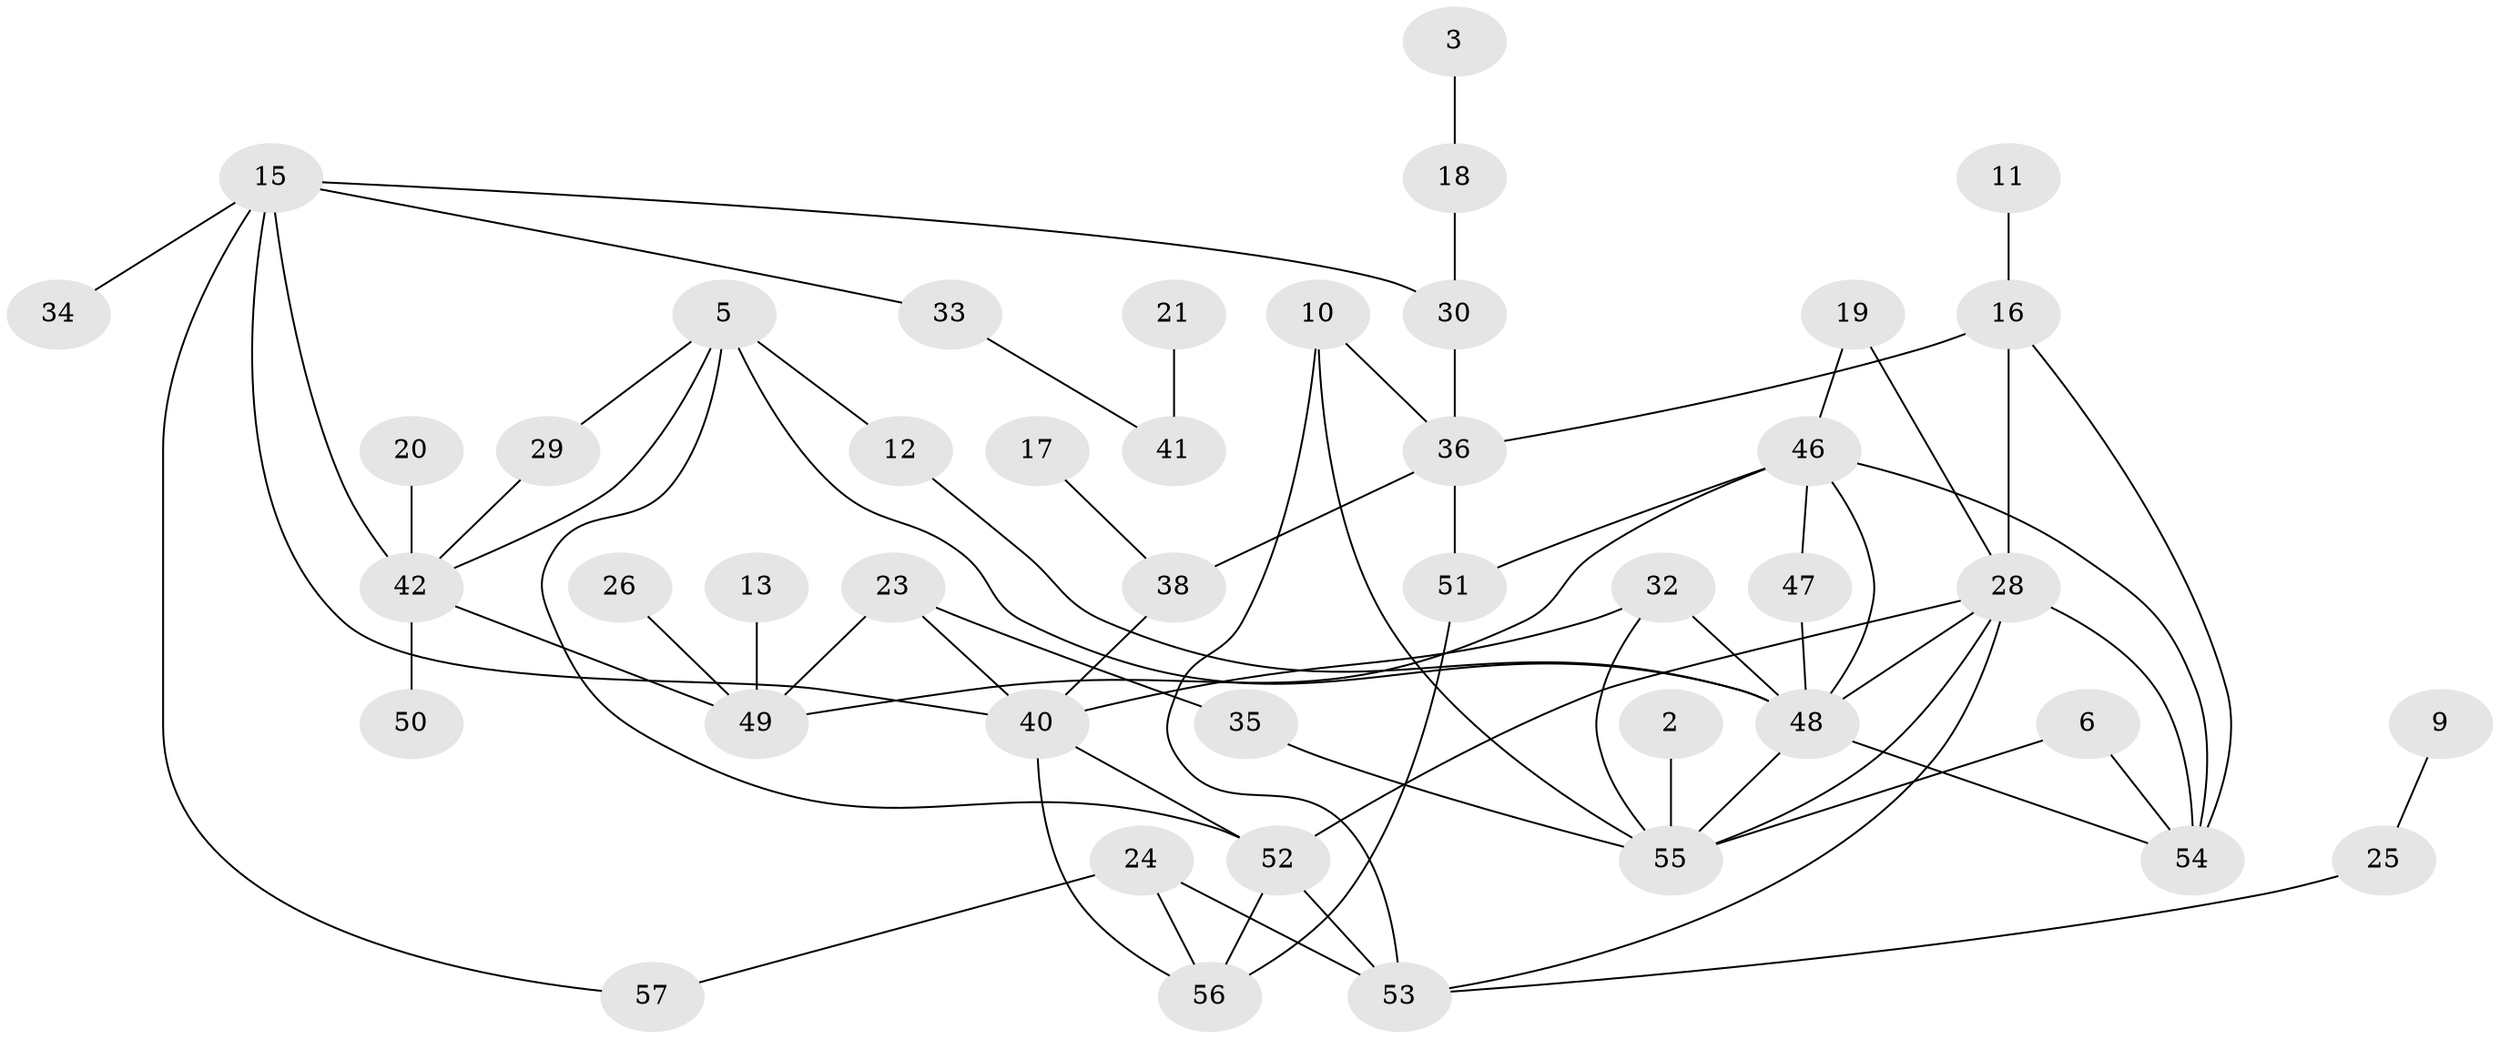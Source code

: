// original degree distribution, {5: 0.07964601769911504, 0: 0.09734513274336283, 3: 0.20353982300884957, 4: 0.12389380530973451, 1: 0.23008849557522124, 2: 0.26548672566371684}
// Generated by graph-tools (version 1.1) at 2025/25/03/09/25 03:25:22]
// undirected, 44 vertices, 69 edges
graph export_dot {
graph [start="1"]
  node [color=gray90,style=filled];
  2;
  3;
  5;
  6;
  9;
  10;
  11;
  12;
  13;
  15;
  16;
  17;
  18;
  19;
  20;
  21;
  23;
  24;
  25;
  26;
  28;
  29;
  30;
  32;
  33;
  34;
  35;
  36;
  38;
  40;
  41;
  42;
  46;
  47;
  48;
  49;
  50;
  51;
  52;
  53;
  54;
  55;
  56;
  57;
  2 -- 55 [weight=1.0];
  3 -- 18 [weight=1.0];
  5 -- 12 [weight=1.0];
  5 -- 29 [weight=1.0];
  5 -- 42 [weight=1.0];
  5 -- 48 [weight=1.0];
  5 -- 52 [weight=1.0];
  6 -- 54 [weight=1.0];
  6 -- 55 [weight=1.0];
  9 -- 25 [weight=1.0];
  10 -- 36 [weight=1.0];
  10 -- 53 [weight=1.0];
  10 -- 55 [weight=1.0];
  11 -- 16 [weight=1.0];
  12 -- 48 [weight=1.0];
  13 -- 49 [weight=1.0];
  15 -- 30 [weight=1.0];
  15 -- 33 [weight=1.0];
  15 -- 34 [weight=1.0];
  15 -- 40 [weight=1.0];
  15 -- 42 [weight=1.0];
  15 -- 57 [weight=1.0];
  16 -- 28 [weight=1.0];
  16 -- 36 [weight=1.0];
  16 -- 54 [weight=1.0];
  17 -- 38 [weight=1.0];
  18 -- 30 [weight=1.0];
  19 -- 28 [weight=1.0];
  19 -- 46 [weight=1.0];
  20 -- 42 [weight=1.0];
  21 -- 41 [weight=1.0];
  23 -- 35 [weight=1.0];
  23 -- 40 [weight=1.0];
  23 -- 49 [weight=1.0];
  24 -- 53 [weight=1.0];
  24 -- 56 [weight=1.0];
  24 -- 57 [weight=1.0];
  25 -- 53 [weight=1.0];
  26 -- 49 [weight=1.0];
  28 -- 48 [weight=2.0];
  28 -- 52 [weight=1.0];
  28 -- 53 [weight=1.0];
  28 -- 54 [weight=1.0];
  28 -- 55 [weight=1.0];
  29 -- 42 [weight=1.0];
  30 -- 36 [weight=1.0];
  32 -- 40 [weight=1.0];
  32 -- 48 [weight=1.0];
  32 -- 55 [weight=1.0];
  33 -- 41 [weight=1.0];
  35 -- 55 [weight=1.0];
  36 -- 38 [weight=1.0];
  36 -- 51 [weight=1.0];
  38 -- 40 [weight=1.0];
  40 -- 52 [weight=1.0];
  40 -- 56 [weight=1.0];
  42 -- 49 [weight=1.0];
  42 -- 50 [weight=1.0];
  46 -- 47 [weight=1.0];
  46 -- 48 [weight=1.0];
  46 -- 49 [weight=1.0];
  46 -- 51 [weight=1.0];
  46 -- 54 [weight=1.0];
  47 -- 48 [weight=2.0];
  48 -- 54 [weight=1.0];
  48 -- 55 [weight=1.0];
  51 -- 56 [weight=1.0];
  52 -- 53 [weight=2.0];
  52 -- 56 [weight=1.0];
}
